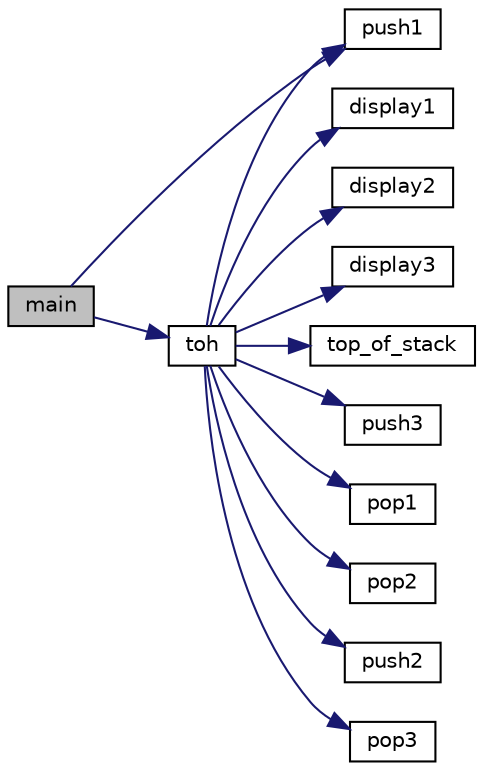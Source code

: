 digraph "main"
{
  edge [fontname="Helvetica",fontsize="10",labelfontname="Helvetica",labelfontsize="10"];
  node [fontname="Helvetica",fontsize="10",shape=record];
  rankdir="LR";
  Node1 [label="main",height=0.2,width=0.4,color="black", fillcolor="grey75", style="filled", fontcolor="black"];
  Node1 -> Node2 [color="midnightblue",fontsize="10",style="solid",fontname="Helvetica"];
  Node2 [label="push1",height=0.2,width=0.4,color="black", fillcolor="white", style="filled",URL="$Hanoi_8cpp.html#a1fce6374e1ef4cb024c6b01e30a43f68"];
  Node1 -> Node3 [color="midnightblue",fontsize="10",style="solid",fontname="Helvetica"];
  Node3 [label="toh",height=0.2,width=0.4,color="black", fillcolor="white", style="filled",URL="$Hanoi_8cpp.html#a4932224a815c7bc7f923a709867b60c8"];
  Node3 -> Node4 [color="midnightblue",fontsize="10",style="solid",fontname="Helvetica"];
  Node4 [label="display1",height=0.2,width=0.4,color="black", fillcolor="white", style="filled",URL="$Hanoi_8cpp.html#af4b6db54ef371626a3d23da2636a4fa0"];
  Node3 -> Node5 [color="midnightblue",fontsize="10",style="solid",fontname="Helvetica"];
  Node5 [label="display2",height=0.2,width=0.4,color="black", fillcolor="white", style="filled",URL="$Hanoi_8cpp.html#a91cdf55e49e2c33dd11a85a178a82409"];
  Node3 -> Node6 [color="midnightblue",fontsize="10",style="solid",fontname="Helvetica"];
  Node6 [label="display3",height=0.2,width=0.4,color="black", fillcolor="white", style="filled",URL="$Hanoi_8cpp.html#a5ae730bf155322af402f2f4b2dfcd54d"];
  Node3 -> Node7 [color="midnightblue",fontsize="10",style="solid",fontname="Helvetica"];
  Node7 [label="top_of_stack",height=0.2,width=0.4,color="black", fillcolor="white", style="filled",URL="$Hanoi_8cpp.html#a291e39ca05e6be6177ed666fad1b6648"];
  Node3 -> Node8 [color="midnightblue",fontsize="10",style="solid",fontname="Helvetica"];
  Node8 [label="push3",height=0.2,width=0.4,color="black", fillcolor="white", style="filled",URL="$Hanoi_8cpp.html#a9ccc836d1bbc190a76294396ff8f666e"];
  Node3 -> Node9 [color="midnightblue",fontsize="10",style="solid",fontname="Helvetica"];
  Node9 [label="pop1",height=0.2,width=0.4,color="black", fillcolor="white", style="filled",URL="$Hanoi_8cpp.html#af58e39ad89f8cfa75b98b1257bcf36a0"];
  Node3 -> Node2 [color="midnightblue",fontsize="10",style="solid",fontname="Helvetica"];
  Node3 -> Node10 [color="midnightblue",fontsize="10",style="solid",fontname="Helvetica"];
  Node10 [label="pop2",height=0.2,width=0.4,color="black", fillcolor="white", style="filled",URL="$Hanoi_8cpp.html#a882f158fc965ebb96b194da3ae94521f"];
  Node3 -> Node11 [color="midnightblue",fontsize="10",style="solid",fontname="Helvetica"];
  Node11 [label="push2",height=0.2,width=0.4,color="black", fillcolor="white", style="filled",URL="$Hanoi_8cpp.html#a767b7e679d8c5d22a580db03990ea12f"];
  Node3 -> Node12 [color="midnightblue",fontsize="10",style="solid",fontname="Helvetica"];
  Node12 [label="pop3",height=0.2,width=0.4,color="black", fillcolor="white", style="filled",URL="$Hanoi_8cpp.html#a2931e808c631764310a317aef61576b6"];
}
